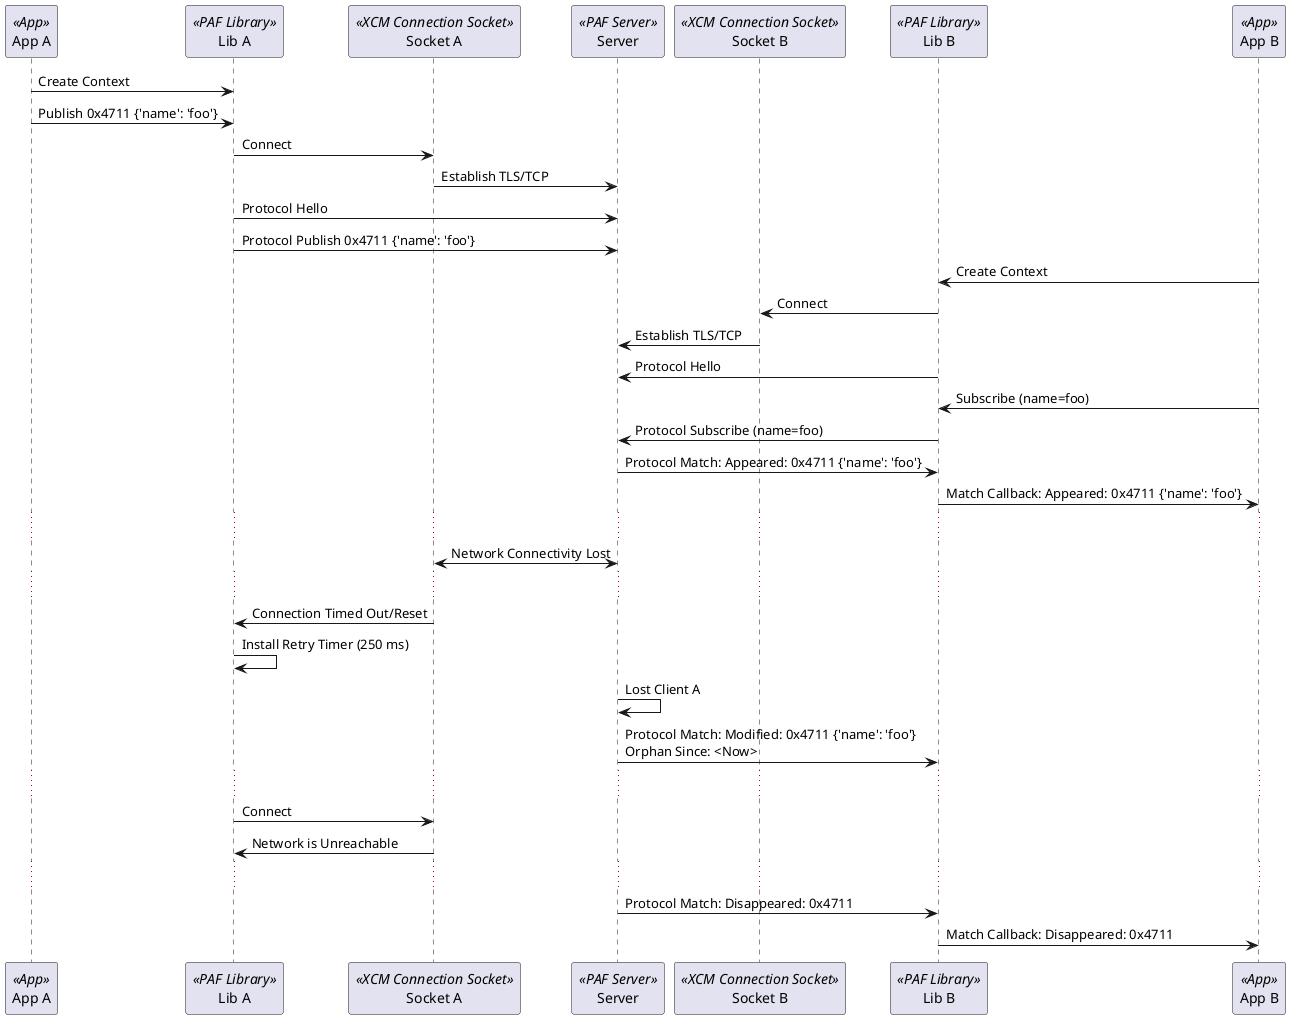@startuml

participant "App A" as app_a << App >>
participant "Lib A" as lib_a << PAF Library >>
participant "Socket A" as sock_a << XCM Connection Socket >>

participant "Server" as server << PAF Server >>

participant "Socket B" as sock_b << XCM Connection Socket >>
participant "Lib B" as lib_b << PAF Library >>
participant "App B" as app_b << App >>

app_a -> lib_a: Create Context
app_a -> lib_a: Publish 0x4711 {'name': 'foo'}
lib_a -> sock_a: Connect
sock_a -> server: Establish TLS/TCP
lib_a -> server: Protocol Hello
lib_a -> server: Protocol Publish 0x4711 {'name': 'foo'}

app_b -> lib_b: Create Context
lib_b -> sock_b: Connect
sock_b -> server: Establish TLS/TCP
lib_b -> server: Protocol Hello
app_b -> lib_b: Subscribe (name=foo)
lib_b -> server: Protocol Subscribe (name=foo)
server -> lib_b: Protocol Match: Appeared: 0x4711 {'name': 'foo'}
lib_b -> app_b: Match Callback: Appeared: 0x4711 {'name': 'foo'}
...
sock_a <-> server: Network Connectivity Lost
...
sock_a -> lib_a: Connection Timed Out/Reset
lib_a -> lib_a: Install Retry Timer (250 ms)
server -> server: Lost Client A
server -> lib_b: Protocol Match: Modified: 0x4711 {'name': 'foo'}\nOrphan Since: <Now>
...
lib_a -> sock_a: Connect
sock_a -> lib_a: Network is Unreachable
...
server -> lib_b: Protocol Match: Disappeared: 0x4711
lib_b -> app_b: Match Callback: Disappeared: 0x4711

@enduml


